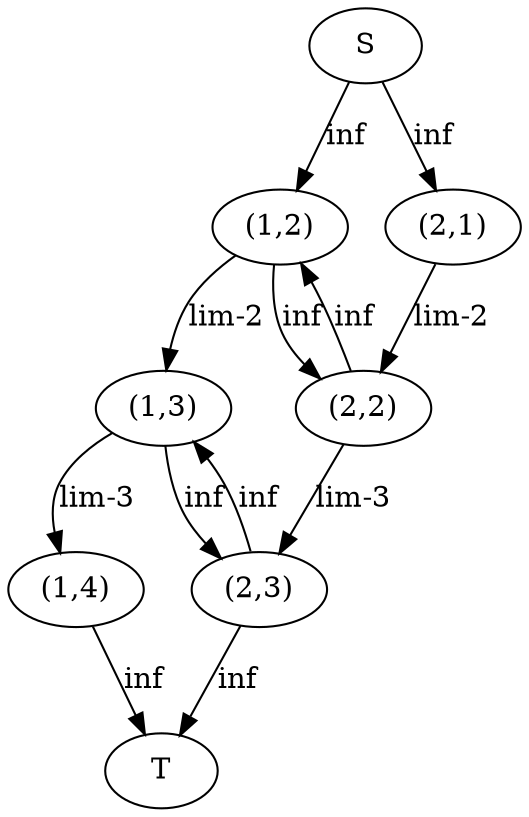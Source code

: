 digraph flow {
    "S"->"(1,2)"[label="inf"];
    "(1,2)"->"(1,3)"[label="lim-2"];
    "(1,3)"->"(1,4)"[label="lim-3"];
    "(1,4)"->"T"[label="inf"];

    "S"->"(2,1)"[label="inf"];
    "(2,1)"->"(2,2)"[label="lim-2"];
    "(2,2)"->"(2,3)"[label="lim-3"];
    "(2,3)"->"T"[label="inf"];

    "(1,2)"->"(2,2)"[label="inf"];
    "(2,2)"->"(1,2)"[label="inf"];
    "(1,3)"->"(2,3)"[label="inf"];
    "(2,3)"->"(1,3)"[label="inf"];
}